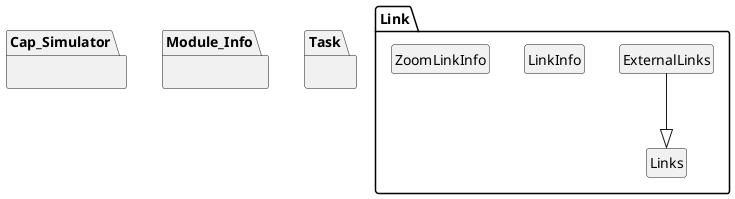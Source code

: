 @startuml
hide members
hide circle

package Cap_Simulator {

}

package Module_Info {

}

package Task {

}

package Link {
  Class ExternalLinks
  Class LinkInfo
  Class Links
  Class ZoomLinkInfo

ExternalLinks --|> Links
}

@enduml